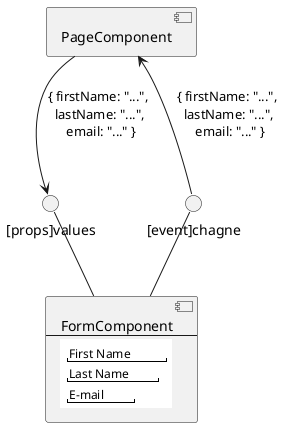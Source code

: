 @startuml beautiful1

component PageComponent

interface "[props]values" as props.values
interface "[event]chagne" as event.change
component FormComponent [
    FormComponent
----
{{
salt
{
    " First Name "
    " Last Name "
    " E-mail "
}
}}
]


props.values -- FormComponent
event.change -- FormComponent

PageComponent --> props.values : { firstName: "...", \n lastName: "...", \n email: "..." }
PageComponent <-- event.change : { firstName: "...", \n lastName: "...", \n email: "..." }

@enduml
